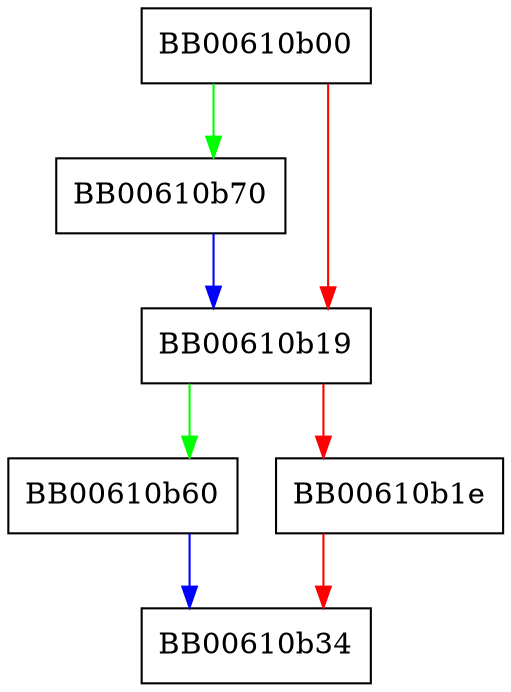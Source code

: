 digraph OCSP_cert_to_id {
  node [shape="box"];
  graph [splines=ortho];
  BB00610b00 -> BB00610b70 [color="green"];
  BB00610b00 -> BB00610b19 [color="red"];
  BB00610b19 -> BB00610b60 [color="green"];
  BB00610b19 -> BB00610b1e [color="red"];
  BB00610b1e -> BB00610b34 [color="red"];
  BB00610b60 -> BB00610b34 [color="blue"];
  BB00610b70 -> BB00610b19 [color="blue"];
}